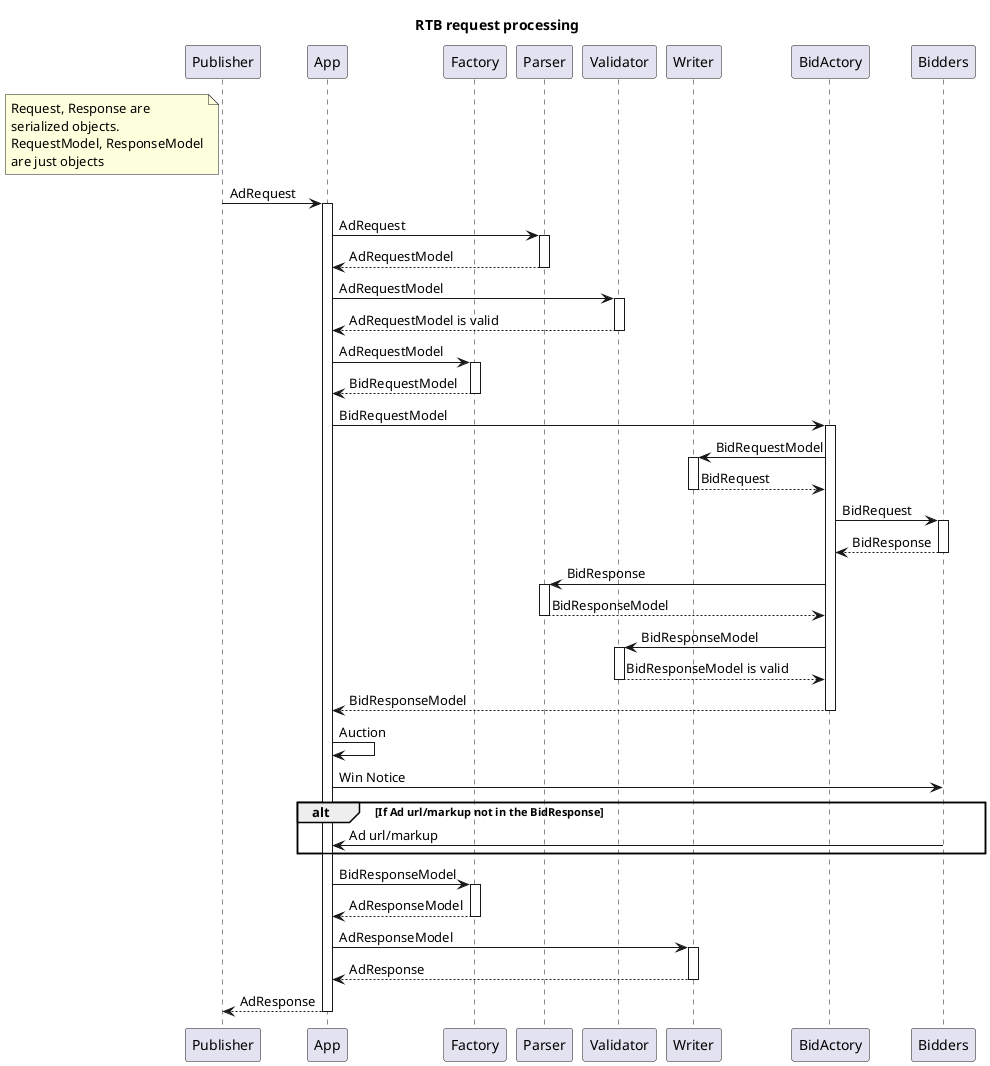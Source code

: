 @startuml

title RTB request processing

participant Publisher
participant App
participant Factory
participant Parser
participant Validator
participant Writer
participant BidActory
participant Bidders

note left of Publisher
    Request, Response are
    serialized objects.
    RequestModel, ResponseModel
    are just objects
end note

Publisher -> App: AdRequest
activate App

App -> Parser: AdRequest
activate Parser
App <-- Parser: AdRequestModel
deactivate Parser

App -> Validator: AdRequestModel
activate Validator
App <-- Validator: AdRequestModel is valid
deactivate Validator

App -> Factory: AdRequestModel
activate Factory
App <-- Factory: BidRequestModel
deactivate Factory

App -> BidActory: BidRequestModel
activate BidActory

BidActory -> Writer: BidRequestModel
activate Writer
Writer --> BidActory: BidRequest
deactivate Writer

BidActory -> Bidders: BidRequest
activate Bidders
BidActory <-- Bidders: BidResponse
deactivate Bidders

BidActory -> Parser: BidResponse
activate Parser
BidActory <-- Parser: BidResponseModel
deactivate Parser

BidActory -> Validator: BidResponseModel
activate Validator
BidActory <-- Validator: BidResponseModel is valid
deactivate Validator

App <-- BidActory: BidResponseModel
deactivate BidActory

App -> App: Auction

App -> Bidders: Win Notice
alt If Ad url/markup not in the BidResponse
    App <- Bidders: Ad url/markup
end

App -> Factory: BidResponseModel
activate Factory
App <-- Factory: AdResponseModel
deactivate Factory

App -> Writer: AdResponseModel
activate Writer
App <-- Writer: AdResponse
deactivate Writer

App --> Publisher: AdResponse
deactivate App

@enduml
